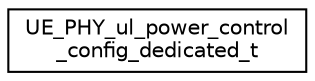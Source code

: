 digraph "Graphical Class Hierarchy"
{
 // LATEX_PDF_SIZE
  edge [fontname="Helvetica",fontsize="10",labelfontname="Helvetica",labelfontsize="10"];
  node [fontname="Helvetica",fontsize="10",shape=record];
  rankdir="LR";
  Node0 [label="UE_PHY_ul_power_control\l_config_dedicated_t",height=0.2,width=0.4,color="black", fillcolor="white", style="filled",URL="$structUE__PHY__ul__power__control__config__dedicated__t.html",tooltip=" "];
}
